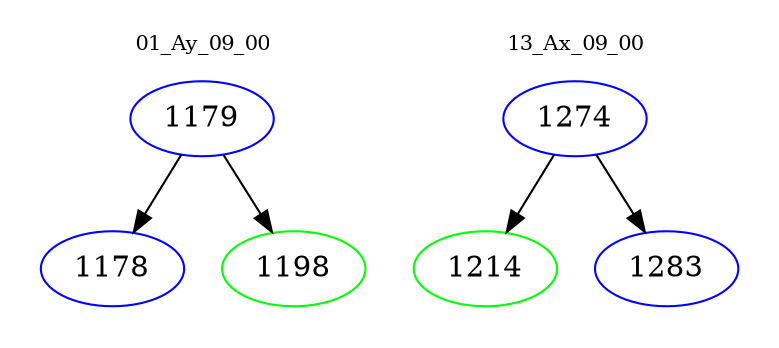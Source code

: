 digraph{
subgraph cluster_0 {
color = white
label = "01_Ay_09_00";
fontsize=10;
T0_1179 [label="1179", color="blue"]
T0_1179 -> T0_1178 [color="black"]
T0_1178 [label="1178", color="blue"]
T0_1179 -> T0_1198 [color="black"]
T0_1198 [label="1198", color="green"]
}
subgraph cluster_1 {
color = white
label = "13_Ax_09_00";
fontsize=10;
T1_1274 [label="1274", color="blue"]
T1_1274 -> T1_1214 [color="black"]
T1_1214 [label="1214", color="green"]
T1_1274 -> T1_1283 [color="black"]
T1_1283 [label="1283", color="blue"]
}
}
